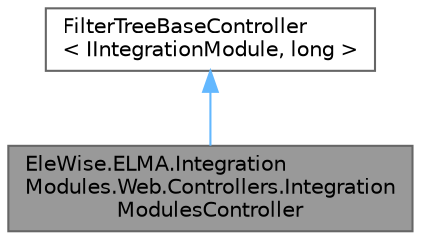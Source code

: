 digraph "EleWise.ELMA.IntegrationModules.Web.Controllers.IntegrationModulesController"
{
 // LATEX_PDF_SIZE
  bgcolor="transparent";
  edge [fontname=Helvetica,fontsize=10,labelfontname=Helvetica,labelfontsize=10];
  node [fontname=Helvetica,fontsize=10,shape=box,height=0.2,width=0.4];
  Node1 [id="Node000001",label="EleWise.ELMA.Integration\lModules.Web.Controllers.Integration\lModulesController",height=0.2,width=0.4,color="gray40", fillcolor="grey60", style="filled", fontcolor="black",tooltip="Контроллер для объекта \"Модуль интеграции\"."];
  Node2 -> Node1 [id="edge1_Node000001_Node000002",dir="back",color="steelblue1",style="solid",tooltip=" "];
  Node2 [id="Node000002",label="FilterTreeBaseController\l\< IIntegrationModule, long \>",height=0.2,width=0.4,color="gray40", fillcolor="white", style="filled",URL="$class_ele_wise_1_1_e_l_m_a_1_1_b_p_m_1_1_web_1_1_common_1_1_controllers_1_1_filter_tree_base_controller.html",tooltip=" "];
}
